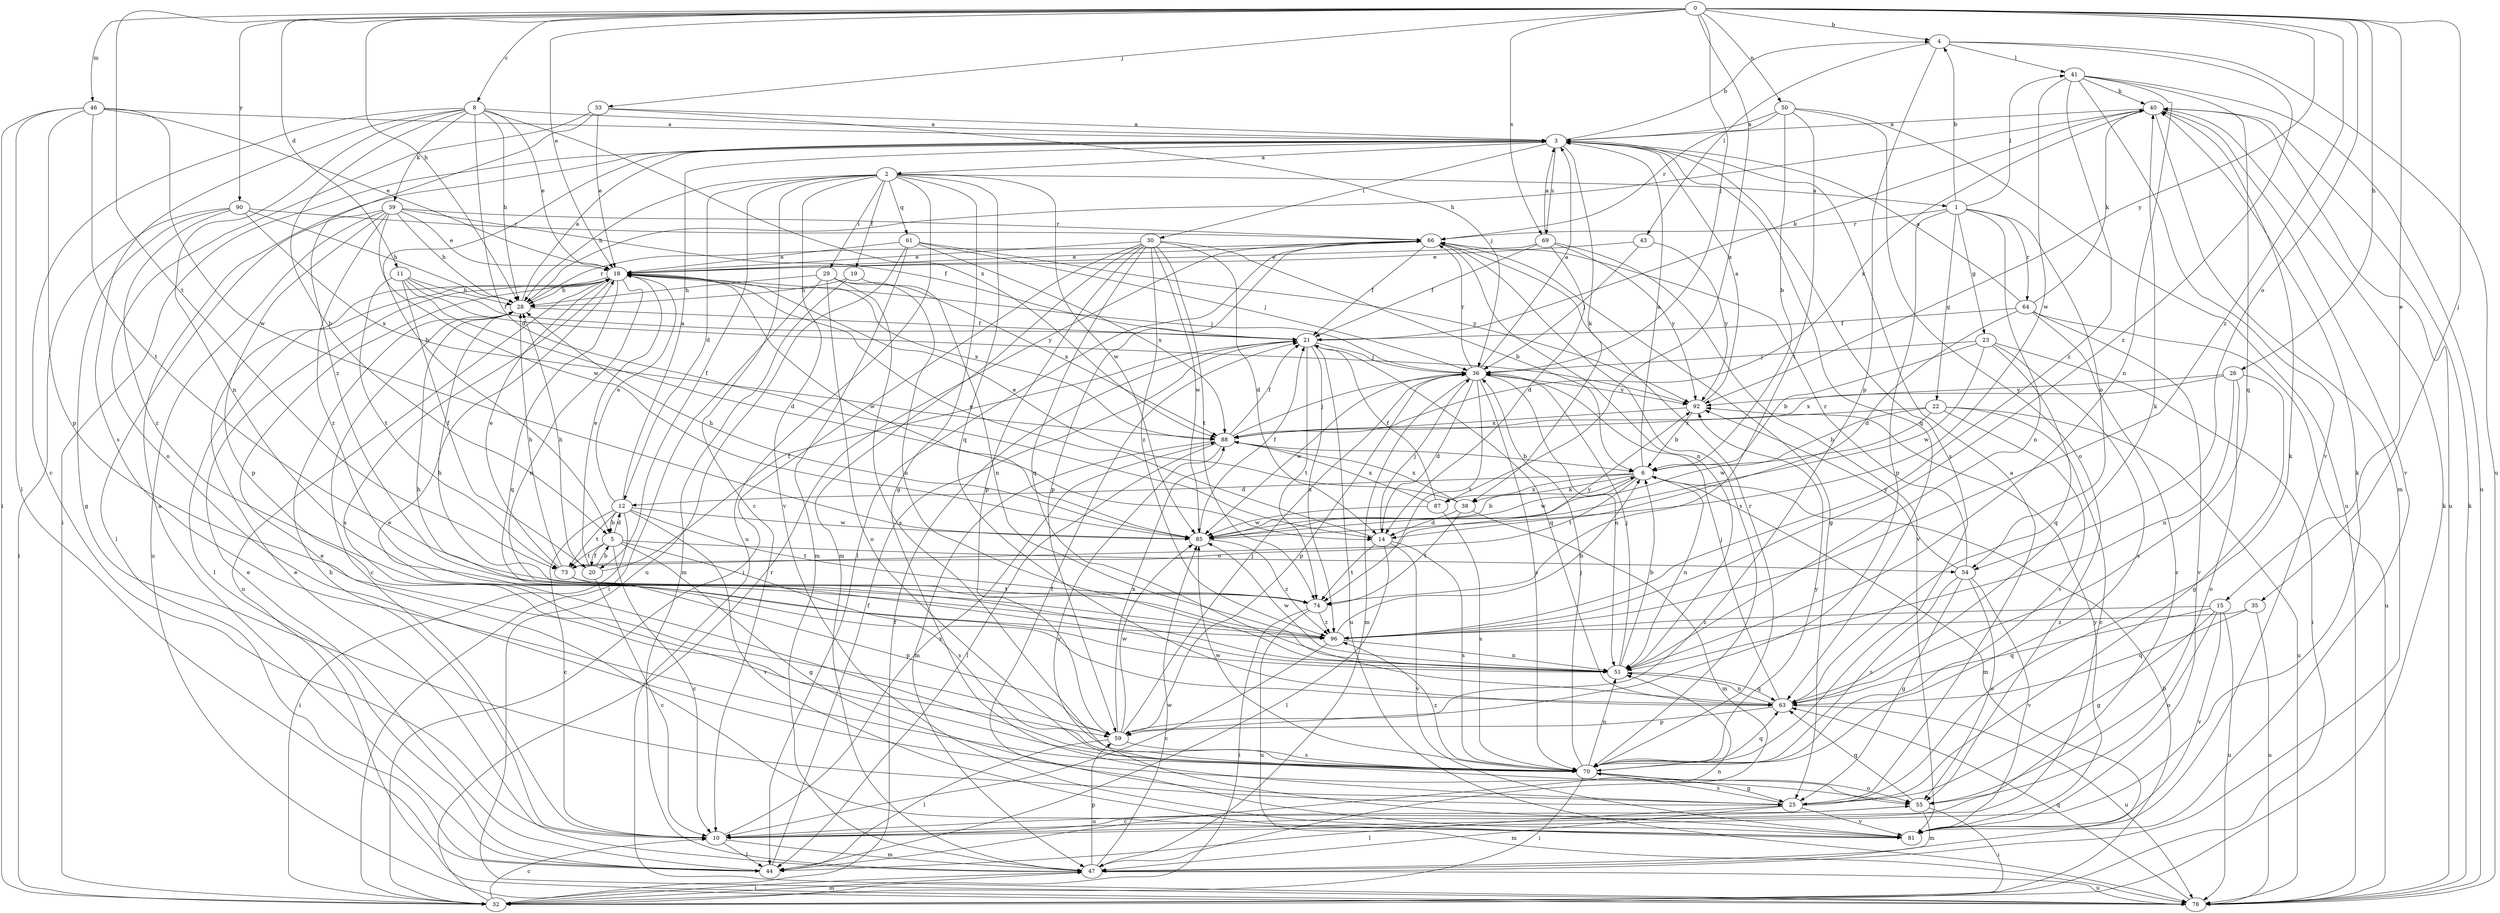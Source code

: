 strict digraph  {
0;
1;
2;
3;
4;
5;
6;
8;
10;
11;
12;
14;
15;
18;
19;
20;
21;
22;
23;
25;
26;
28;
29;
30;
32;
33;
35;
36;
38;
39;
40;
41;
43;
44;
46;
47;
50;
51;
54;
55;
59;
61;
63;
64;
66;
69;
70;
73;
74;
78;
81;
85;
87;
88;
90;
92;
96;
0 -> 4  [label=b];
0 -> 8  [label=c];
0 -> 11  [label=d];
0 -> 15  [label=e];
0 -> 18  [label=e];
0 -> 26  [label=h];
0 -> 28  [label=h];
0 -> 33  [label=j];
0 -> 35  [label=j];
0 -> 36  [label=j];
0 -> 46  [label=m];
0 -> 50  [label=n];
0 -> 54  [label=o];
0 -> 69  [label=s];
0 -> 73  [label=t];
0 -> 87  [label=x];
0 -> 90  [label=y];
0 -> 92  [label=y];
0 -> 96  [label=z];
1 -> 4  [label=b];
1 -> 22  [label=g];
1 -> 23  [label=g];
1 -> 41  [label=l];
1 -> 51  [label=n];
1 -> 54  [label=o];
1 -> 59  [label=p];
1 -> 64  [label=r];
1 -> 66  [label=r];
2 -> 1  [label=a];
2 -> 10  [label=c];
2 -> 12  [label=d];
2 -> 19  [label=f];
2 -> 20  [label=f];
2 -> 25  [label=g];
2 -> 28  [label=h];
2 -> 29  [label=i];
2 -> 61  [label=q];
2 -> 63  [label=q];
2 -> 78  [label=u];
2 -> 81  [label=v];
2 -> 85  [label=w];
3 -> 2  [label=a];
3 -> 4  [label=b];
3 -> 5  [label=b];
3 -> 30  [label=i];
3 -> 32  [label=i];
3 -> 38  [label=k];
3 -> 63  [label=q];
3 -> 69  [label=s];
3 -> 70  [label=s];
4 -> 41  [label=l];
4 -> 43  [label=l];
4 -> 59  [label=p];
4 -> 78  [label=u];
4 -> 96  [label=z];
5 -> 10  [label=c];
5 -> 12  [label=d];
5 -> 20  [label=f];
5 -> 25  [label=g];
5 -> 54  [label=o];
5 -> 70  [label=s];
5 -> 73  [label=t];
6 -> 3  [label=a];
6 -> 12  [label=d];
6 -> 38  [label=k];
6 -> 47  [label=m];
6 -> 51  [label=n];
6 -> 73  [label=t];
6 -> 85  [label=w];
6 -> 87  [label=x];
8 -> 3  [label=a];
8 -> 5  [label=b];
8 -> 10  [label=c];
8 -> 14  [label=d];
8 -> 18  [label=e];
8 -> 28  [label=h];
8 -> 39  [label=k];
8 -> 51  [label=n];
8 -> 70  [label=s];
8 -> 88  [label=x];
10 -> 28  [label=h];
10 -> 40  [label=k];
10 -> 44  [label=l];
10 -> 47  [label=m];
10 -> 55  [label=o];
10 -> 88  [label=x];
11 -> 14  [label=d];
11 -> 20  [label=f];
11 -> 21  [label=f];
11 -> 28  [label=h];
11 -> 73  [label=t];
11 -> 92  [label=y];
12 -> 3  [label=a];
12 -> 5  [label=b];
12 -> 10  [label=c];
12 -> 18  [label=e];
12 -> 32  [label=i];
12 -> 73  [label=t];
12 -> 74  [label=t];
12 -> 81  [label=v];
12 -> 85  [label=w];
14 -> 18  [label=e];
14 -> 36  [label=j];
14 -> 44  [label=l];
14 -> 70  [label=s];
14 -> 74  [label=t];
14 -> 81  [label=v];
15 -> 25  [label=g];
15 -> 55  [label=o];
15 -> 63  [label=q];
15 -> 78  [label=u];
15 -> 81  [label=v];
15 -> 96  [label=z];
18 -> 28  [label=h];
18 -> 36  [label=j];
18 -> 44  [label=l];
18 -> 51  [label=n];
18 -> 63  [label=q];
18 -> 70  [label=s];
18 -> 78  [label=u];
18 -> 85  [label=w];
18 -> 88  [label=x];
19 -> 28  [label=h];
19 -> 47  [label=m];
19 -> 51  [label=n];
20 -> 5  [label=b];
20 -> 10  [label=c];
20 -> 18  [label=e];
20 -> 21  [label=f];
20 -> 28  [label=h];
21 -> 36  [label=j];
21 -> 40  [label=k];
21 -> 63  [label=q];
21 -> 74  [label=t];
21 -> 78  [label=u];
21 -> 96  [label=z];
22 -> 6  [label=b];
22 -> 10  [label=c];
22 -> 70  [label=s];
22 -> 78  [label=u];
22 -> 85  [label=w];
22 -> 88  [label=x];
23 -> 6  [label=b];
23 -> 32  [label=i];
23 -> 36  [label=j];
23 -> 63  [label=q];
23 -> 70  [label=s];
23 -> 85  [label=w];
25 -> 3  [label=a];
25 -> 40  [label=k];
25 -> 44  [label=l];
25 -> 47  [label=m];
25 -> 70  [label=s];
25 -> 81  [label=v];
26 -> 25  [label=g];
26 -> 51  [label=n];
26 -> 55  [label=o];
26 -> 88  [label=x];
26 -> 92  [label=y];
28 -> 3  [label=a];
28 -> 10  [label=c];
28 -> 21  [label=f];
28 -> 66  [label=r];
29 -> 28  [label=h];
29 -> 32  [label=i];
29 -> 51  [label=n];
29 -> 55  [label=o];
29 -> 70  [label=s];
29 -> 88  [label=x];
30 -> 6  [label=b];
30 -> 14  [label=d];
30 -> 18  [label=e];
30 -> 32  [label=i];
30 -> 47  [label=m];
30 -> 59  [label=p];
30 -> 63  [label=q];
30 -> 74  [label=t];
30 -> 85  [label=w];
30 -> 96  [label=z];
32 -> 6  [label=b];
32 -> 10  [label=c];
32 -> 21  [label=f];
32 -> 40  [label=k];
32 -> 47  [label=m];
32 -> 66  [label=r];
33 -> 3  [label=a];
33 -> 18  [label=e];
33 -> 36  [label=j];
33 -> 55  [label=o];
33 -> 96  [label=z];
35 -> 63  [label=q];
35 -> 78  [label=u];
35 -> 96  [label=z];
36 -> 3  [label=a];
36 -> 14  [label=d];
36 -> 47  [label=m];
36 -> 51  [label=n];
36 -> 59  [label=p];
36 -> 66  [label=r];
36 -> 70  [label=s];
36 -> 74  [label=t];
36 -> 85  [label=w];
36 -> 92  [label=y];
38 -> 14  [label=d];
38 -> 18  [label=e];
38 -> 47  [label=m];
38 -> 74  [label=t];
38 -> 88  [label=x];
39 -> 18  [label=e];
39 -> 21  [label=f];
39 -> 28  [label=h];
39 -> 44  [label=l];
39 -> 59  [label=p];
39 -> 66  [label=r];
39 -> 78  [label=u];
39 -> 85  [label=w];
39 -> 96  [label=z];
40 -> 3  [label=a];
40 -> 28  [label=h];
40 -> 47  [label=m];
40 -> 78  [label=u];
40 -> 81  [label=v];
40 -> 88  [label=x];
41 -> 40  [label=k];
41 -> 51  [label=n];
41 -> 63  [label=q];
41 -> 78  [label=u];
41 -> 81  [label=v];
41 -> 85  [label=w];
41 -> 96  [label=z];
43 -> 18  [label=e];
43 -> 36  [label=j];
43 -> 92  [label=y];
44 -> 3  [label=a];
44 -> 18  [label=e];
44 -> 21  [label=f];
44 -> 51  [label=n];
46 -> 3  [label=a];
46 -> 18  [label=e];
46 -> 32  [label=i];
46 -> 44  [label=l];
46 -> 59  [label=p];
46 -> 74  [label=t];
46 -> 85  [label=w];
47 -> 18  [label=e];
47 -> 32  [label=i];
47 -> 59  [label=p];
47 -> 78  [label=u];
47 -> 85  [label=w];
50 -> 3  [label=a];
50 -> 6  [label=b];
50 -> 55  [label=o];
50 -> 66  [label=r];
50 -> 74  [label=t];
50 -> 78  [label=u];
51 -> 6  [label=b];
51 -> 28  [label=h];
51 -> 36  [label=j];
51 -> 63  [label=q];
51 -> 85  [label=w];
54 -> 25  [label=g];
54 -> 55  [label=o];
54 -> 66  [label=r];
54 -> 70  [label=s];
54 -> 81  [label=v];
54 -> 92  [label=y];
55 -> 10  [label=c];
55 -> 32  [label=i];
55 -> 47  [label=m];
55 -> 63  [label=q];
59 -> 36  [label=j];
59 -> 44  [label=l];
59 -> 70  [label=s];
59 -> 85  [label=w];
59 -> 88  [label=x];
61 -> 18  [label=e];
61 -> 36  [label=j];
61 -> 47  [label=m];
61 -> 78  [label=u];
61 -> 88  [label=x];
61 -> 92  [label=y];
63 -> 36  [label=j];
63 -> 40  [label=k];
63 -> 51  [label=n];
63 -> 59  [label=p];
63 -> 78  [label=u];
64 -> 3  [label=a];
64 -> 10  [label=c];
64 -> 14  [label=d];
64 -> 21  [label=f];
64 -> 40  [label=k];
64 -> 78  [label=u];
64 -> 81  [label=v];
66 -> 18  [label=e];
66 -> 21  [label=f];
66 -> 25  [label=g];
66 -> 44  [label=l];
66 -> 51  [label=n];
66 -> 59  [label=p];
66 -> 70  [label=s];
69 -> 3  [label=a];
69 -> 14  [label=d];
69 -> 18  [label=e];
69 -> 21  [label=f];
69 -> 81  [label=v];
69 -> 92  [label=y];
70 -> 18  [label=e];
70 -> 25  [label=g];
70 -> 32  [label=i];
70 -> 36  [label=j];
70 -> 51  [label=n];
70 -> 55  [label=o];
70 -> 63  [label=q];
70 -> 66  [label=r];
70 -> 85  [label=w];
70 -> 92  [label=y];
70 -> 96  [label=z];
73 -> 18  [label=e];
73 -> 28  [label=h];
73 -> 59  [label=p];
73 -> 74  [label=t];
73 -> 92  [label=y];
74 -> 32  [label=i];
74 -> 78  [label=u];
74 -> 96  [label=z];
78 -> 40  [label=k];
78 -> 63  [label=q];
81 -> 18  [label=e];
81 -> 21  [label=f];
81 -> 92  [label=y];
85 -> 6  [label=b];
85 -> 21  [label=f];
85 -> 28  [label=h];
85 -> 96  [label=z];
87 -> 21  [label=f];
87 -> 70  [label=s];
87 -> 85  [label=w];
87 -> 88  [label=x];
88 -> 6  [label=b];
88 -> 21  [label=f];
88 -> 36  [label=j];
88 -> 44  [label=l];
88 -> 47  [label=m];
88 -> 81  [label=v];
90 -> 25  [label=g];
90 -> 28  [label=h];
90 -> 32  [label=i];
90 -> 66  [label=r];
90 -> 88  [label=x];
90 -> 96  [label=z];
92 -> 3  [label=a];
92 -> 6  [label=b];
92 -> 88  [label=x];
96 -> 6  [label=b];
96 -> 10  [label=c];
96 -> 28  [label=h];
96 -> 51  [label=n];
}
